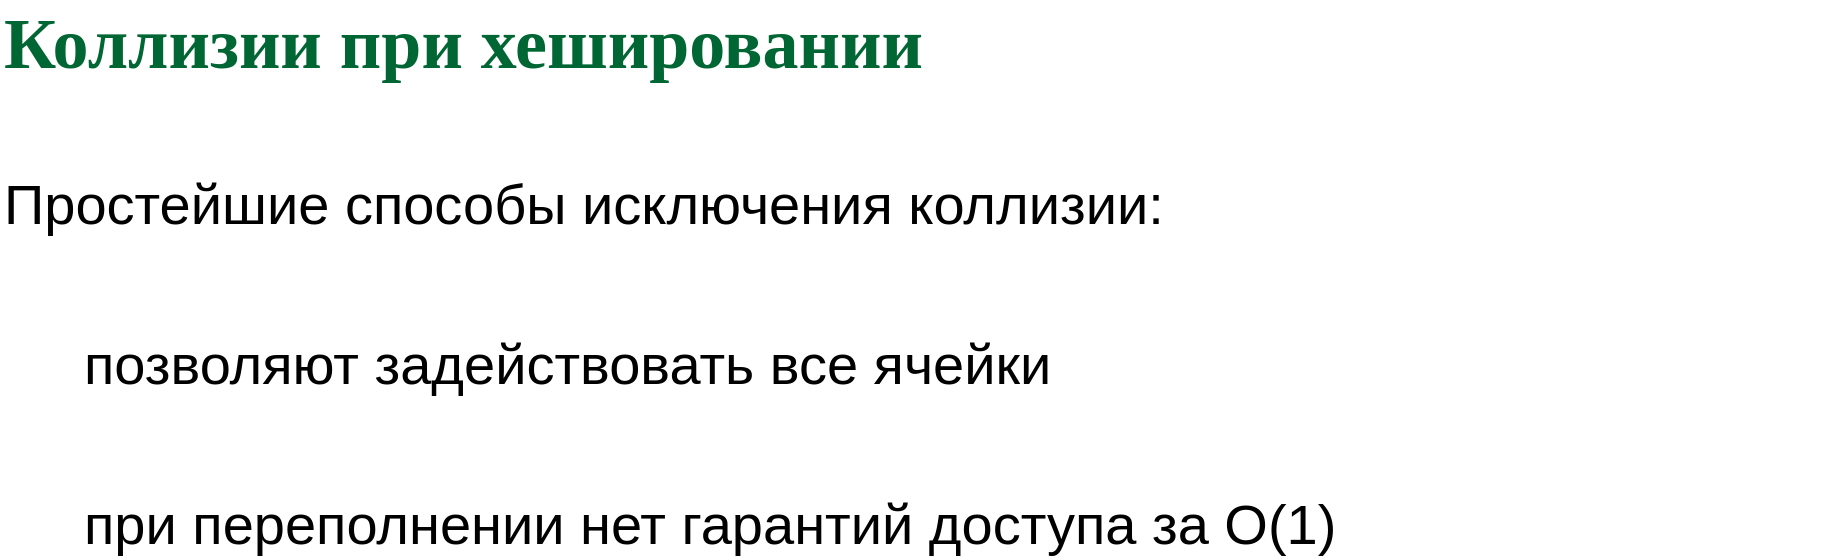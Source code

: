 <mxfile version="13.10.0" type="github" pages="6">
  <diagram id="CHvspS9XKxJ3Fz_utAXS" name="p01">
    <mxGraphModel dx="1414" dy="758" grid="1" gridSize="10" guides="1" tooltips="1" connect="1" arrows="1" fold="1" page="1" pageScale="1" pageWidth="1169" pageHeight="827" math="0" shadow="0">
      <root>
        <mxCell id="0" />
        <mxCell id="1" parent="0" />
        <mxCell id="7nNzni78waX5YQ49JX8P-1" value="&lt;font color=&quot;#006633&quot; face=&quot;garamond&quot;&gt;&lt;span style=&quot;font-size: 36px&quot;&gt;&lt;b&gt;Коллизии при хешировании&lt;/b&gt;&lt;/span&gt;&lt;/font&gt;" style="text;html=1;align=left;verticalAlign=middle;whiteSpace=wrap;rounded=0;" parent="1" vertex="1">
          <mxGeometry x="40" y="40" width="920" height="20" as="geometry" />
        </mxCell>
        <mxCell id="7nNzni78waX5YQ49JX8P-2" value="&lt;span style=&quot;font-size: 28px&quot;&gt;Простейшие способы исключения коллизии:&lt;/span&gt;" style="text;html=1;align=left;verticalAlign=middle;resizable=0;points=[];autosize=1;" parent="1" vertex="1">
          <mxGeometry x="40" y="120" width="600" height="20" as="geometry" />
        </mxCell>
        <mxCell id="7nNzni78waX5YQ49JX8P-3" value="&lt;span style=&quot;font-size: 28px&quot;&gt;при переполнении нет гарантий доступа за О(1)&amp;nbsp;&lt;/span&gt;" style="text;html=1;align=left;verticalAlign=middle;resizable=0;points=[];autosize=1;" parent="1" vertex="1">
          <mxGeometry x="80" y="280" width="650" height="20" as="geometry" />
        </mxCell>
        <mxCell id="7nNzni78waX5YQ49JX8P-8" value="&lt;span style=&quot;font-size: 28px&quot;&gt;позволяют задействовать все ячейки&amp;nbsp;&lt;/span&gt;" style="text;html=1;align=left;verticalAlign=middle;resizable=0;points=[];autosize=1;" parent="1" vertex="1">
          <mxGeometry x="80" y="200" width="510" height="20" as="geometry" />
        </mxCell>
      </root>
    </mxGraphModel>
  </diagram>
  <diagram name="p02" id="bIr9DwfQE_wdCIZZldnu">
    <mxGraphModel dx="1414" dy="758" grid="1" gridSize="10" guides="1" tooltips="1" connect="1" arrows="1" fold="1" page="1" pageScale="1" pageWidth="1169" pageHeight="827" math="0" shadow="0">
      <root>
        <mxCell id="tNtsiIbwYXsmJCxMnuDp-0" />
        <mxCell id="tNtsiIbwYXsmJCxMnuDp-1" parent="tNtsiIbwYXsmJCxMnuDp-0" />
        <mxCell id="tNtsiIbwYXsmJCxMnuDp-2" value="&lt;font color=&quot;#006633&quot; face=&quot;garamond&quot;&gt;&lt;span style=&quot;font-size: 36px&quot;&gt;&lt;b&gt;Хэш: двоичная строка&lt;/b&gt;&lt;/span&gt;&lt;/font&gt;" style="text;html=1;align=left;verticalAlign=middle;whiteSpace=wrap;rounded=0;" vertex="1" parent="tNtsiIbwYXsmJCxMnuDp-1">
          <mxGeometry x="40" y="40" width="920" height="20" as="geometry" />
        </mxCell>
        <mxCell id="tNtsiIbwYXsmJCxMnuDp-3" value="&lt;span style=&quot;font-size: 28px&quot;&gt;Хэш-функция: &lt;font face=&quot;Times New Roman&quot;&gt;&lt;i&gt;f(key)&lt;/i&gt;&lt;/font&gt; = 01010010...11010101 - n бит&amp;nbsp;&lt;/span&gt;" style="text;html=1;align=left;verticalAlign=middle;resizable=0;points=[];autosize=1;" vertex="1" parent="tNtsiIbwYXsmJCxMnuDp-1">
          <mxGeometry x="80" y="120" width="670" height="20" as="geometry" />
        </mxCell>
      </root>
    </mxGraphModel>
  </diagram>
  <diagram name="p03" id="azOqcl7fvwV7Ptv1Q5l1">
    <mxGraphModel dx="1414" dy="758" grid="1" gridSize="10" guides="1" tooltips="1" connect="1" arrows="1" fold="1" page="1" pageScale="1" pageWidth="1169" pageHeight="827" math="0" shadow="0">
      <root>
        <mxCell id="CLWpxOR86R0cs_kVy3R_-0" />
        <mxCell id="CLWpxOR86R0cs_kVy3R_-1" parent="CLWpxOR86R0cs_kVy3R_-0" />
        <mxCell id="CLWpxOR86R0cs_kVy3R_-2" value="&lt;font color=&quot;#006633&quot; face=&quot;garamond&quot;&gt;&lt;span style=&quot;font-size: 36px&quot;&gt;&lt;b&gt;Хэш: двоичная строка&lt;/b&gt;&lt;/span&gt;&lt;/font&gt;" style="text;html=1;align=left;verticalAlign=middle;whiteSpace=wrap;rounded=0;" vertex="1" parent="CLWpxOR86R0cs_kVy3R_-1">
          <mxGeometry x="40" y="40" width="920" height="20" as="geometry" />
        </mxCell>
        <mxCell id="CLWpxOR86R0cs_kVy3R_-3" value="&lt;span style=&quot;font-size: 28px&quot;&gt;Хэш-функция: &lt;font face=&quot;Times New Roman&quot;&gt;&lt;i&gt;f(key)&lt;/i&gt;&lt;/font&gt; = 01010010...11010101 - n бит&amp;nbsp;&lt;/span&gt;" style="text;html=1;align=left;verticalAlign=middle;resizable=0;points=[];autosize=1;" vertex="1" parent="CLWpxOR86R0cs_kVy3R_-1">
          <mxGeometry x="80" y="120" width="670" height="20" as="geometry" />
        </mxCell>
        <mxCell id="CLWpxOR86R0cs_kVy3R_-5" value="&lt;p&gt;&lt;span style=&quot;font-size: 28px&quot;&gt;Для размещения данных используем 2&lt;sup&gt;&lt;i&gt;k&lt;/i&gt;&lt;/sup&gt; ячеек, k&amp;nbsp;&lt;/span&gt;&lt;span style=&quot;background-color: rgb(255 , 255 , 255) ; color: rgb(17 , 17 , 17) ; text-align: center&quot;&gt;&lt;font style=&quot;font-size: 28px&quot;&gt;≤ n&amp;nbsp;&lt;/font&gt;&lt;/span&gt;&lt;/p&gt;" style="text;html=1;align=left;verticalAlign=middle;resizable=0;points=[];autosize=1;" vertex="1" parent="CLWpxOR86R0cs_kVy3R_-1">
          <mxGeometry x="80" y="180" width="700" height="60" as="geometry" />
        </mxCell>
      </root>
    </mxGraphModel>
  </diagram>
  <diagram name="p04" id="bNBtigLViNisPujAbpKZ">
    <mxGraphModel dx="1664" dy="892" grid="1" gridSize="10" guides="1" tooltips="1" connect="1" arrows="1" fold="1" page="1" pageScale="1" pageWidth="1169" pageHeight="827" math="0" shadow="0">
      <root>
        <mxCell id="r_Nw2PX-GlmY13qflbNA-0" />
        <mxCell id="r_Nw2PX-GlmY13qflbNA-1" parent="r_Nw2PX-GlmY13qflbNA-0" />
        <mxCell id="r_Nw2PX-GlmY13qflbNA-2" value="&lt;font color=&quot;#006633&quot; face=&quot;garamond&quot;&gt;&lt;span style=&quot;font-size: 36px&quot;&gt;&lt;b&gt;Хэш: двоичная строка&lt;/b&gt;&lt;/span&gt;&lt;/font&gt;" style="text;html=1;align=left;verticalAlign=middle;whiteSpace=wrap;rounded=0;" vertex="1" parent="r_Nw2PX-GlmY13qflbNA-1">
          <mxGeometry x="40" y="40" width="920" height="20" as="geometry" />
        </mxCell>
        <mxCell id="r_Nw2PX-GlmY13qflbNA-3" value="&lt;span style=&quot;font-size: 28px&quot;&gt;Хэш-функция: &lt;font face=&quot;Times New Roman&quot;&gt;&lt;i&gt;f(key)&lt;/i&gt;&lt;/font&gt; = 01010010...11010101 - n бит&amp;nbsp;&lt;/span&gt;" style="text;html=1;align=left;verticalAlign=middle;resizable=0;points=[];autosize=1;" vertex="1" parent="r_Nw2PX-GlmY13qflbNA-1">
          <mxGeometry x="80" y="120" width="670" height="20" as="geometry" />
        </mxCell>
        <mxCell id="r_Nw2PX-GlmY13qflbNA-5" value="&lt;p&gt;&lt;span style=&quot;font-size: 28px&quot;&gt;Для размещения данных используем 2&lt;sup&gt;&lt;i&gt;k&lt;/i&gt;&lt;/sup&gt; ячеек, k&amp;nbsp;&lt;/span&gt;&lt;span style=&quot;background-color: rgb(255 , 255 , 255) ; color: rgb(17 , 17 , 17) ; text-align: center&quot;&gt;&lt;font style=&quot;font-size: 28px&quot;&gt;≤ n&amp;nbsp;&lt;/font&gt;&lt;/span&gt;&lt;/p&gt;" style="text;html=1;align=left;verticalAlign=middle;resizable=0;points=[];autosize=1;" vertex="1" parent="r_Nw2PX-GlmY13qflbNA-1">
          <mxGeometry x="80" y="180" width="700" height="60" as="geometry" />
        </mxCell>
        <mxCell id="r_Nw2PX-GlmY13qflbNA-6" value="&lt;p&gt;&lt;span style=&quot;background-color: rgb(255 , 255 , 255) ; color: rgb(17 , 17 , 17) ; text-align: center&quot;&gt;&lt;font style=&quot;font-size: 28px&quot;&gt;Номер ячейки&amp;nbsp; - младшие k бит &lt;font face=&quot;Times New Roman&quot;&gt;&lt;i&gt;f(key)&lt;/i&gt;&lt;/font&gt;&lt;/font&gt;&lt;/span&gt;&lt;/p&gt;" style="text;html=1;align=left;verticalAlign=middle;resizable=0;points=[];autosize=1;" vertex="1" parent="r_Nw2PX-GlmY13qflbNA-1">
          <mxGeometry x="80" y="265" width="500" height="50" as="geometry" />
        </mxCell>
        <mxCell id="MyLIwSVWq0MvSpxflK3f-0" value="&lt;font style=&quot;font-size: 24px&quot;&gt;&lt;font face=&quot;Times New Roman&quot;&gt;&lt;i&gt;f(key)&lt;/i&gt;&lt;/font&gt; = 01010010...11010101&lt;/font&gt;" style="text;html=1;align=left;verticalAlign=middle;resizable=0;points=[];autosize=1;" vertex="1" parent="r_Nw2PX-GlmY13qflbNA-1">
          <mxGeometry x="80" y="370" width="330" height="20" as="geometry" />
        </mxCell>
        <mxCell id="MyLIwSVWq0MvSpxflK3f-1" value="&lt;font style=&quot;font-size: 24px&quot;&gt;&amp;amp;&lt;/font&gt;" style="text;html=1;align=center;verticalAlign=middle;resizable=0;points=[];autosize=1;" vertex="1" parent="r_Nw2PX-GlmY13qflbNA-1">
          <mxGeometry x="245" y="410" width="30" height="20" as="geometry" />
        </mxCell>
        <mxCell id="MyLIwSVWq0MvSpxflK3f-2" value="&lt;font style=&quot;font-size: 24px&quot;&gt;mask = 00000011...11111111&lt;/font&gt;" style="text;html=1;align=left;verticalAlign=middle;resizable=0;points=[];autosize=1;" vertex="1" parent="r_Nw2PX-GlmY13qflbNA-1">
          <mxGeometry x="93" y="450" width="320" height="20" as="geometry" />
        </mxCell>
        <mxCell id="MyLIwSVWq0MvSpxflK3f-3" value="" style="shape=curlyBracket;whiteSpace=wrap;html=1;rounded=1;direction=north;" vertex="1" parent="r_Nw2PX-GlmY13qflbNA-1">
          <mxGeometry x="262.5" y="480" width="135" height="20" as="geometry" />
        </mxCell>
        <mxCell id="MyLIwSVWq0MvSpxflK3f-4" value="&lt;font style=&quot;font-size: 24px&quot;&gt;k&lt;/font&gt;" style="text;html=1;align=center;verticalAlign=middle;resizable=0;points=[];autosize=1;" vertex="1" parent="r_Nw2PX-GlmY13qflbNA-1">
          <mxGeometry x="315" y="500" width="30" height="20" as="geometry" />
        </mxCell>
        <mxCell id="MyLIwSVWq0MvSpxflK3f-5" value="" style="shape=flexArrow;endArrow=classic;html=1;width=11.429;endSize=14.097;" edge="1" parent="r_Nw2PX-GlmY13qflbNA-1">
          <mxGeometry width="50" height="50" relative="1" as="geometry">
            <mxPoint x="435" y="459.5" as="sourcePoint" />
            <mxPoint x="565" y="459.5" as="targetPoint" />
          </mxGeometry>
        </mxCell>
        <mxCell id="MyLIwSVWq0MvSpxflK3f-6" value="" style="rounded=0;whiteSpace=wrap;html=1;" vertex="1" parent="r_Nw2PX-GlmY13qflbNA-1">
          <mxGeometry x="600" y="360" width="90" height="40" as="geometry" />
        </mxCell>
        <mxCell id="MyLIwSVWq0MvSpxflK3f-7" value="" style="rounded=0;whiteSpace=wrap;html=1;" vertex="1" parent="r_Nw2PX-GlmY13qflbNA-1">
          <mxGeometry x="600" y="400" width="90" height="40" as="geometry" />
        </mxCell>
        <mxCell id="MyLIwSVWq0MvSpxflK3f-8" value="&lt;font style=&quot;font-size: 18px&quot;&gt;(key, data)&lt;/font&gt;" style="rounded=0;whiteSpace=wrap;html=1;" vertex="1" parent="r_Nw2PX-GlmY13qflbNA-1">
          <mxGeometry x="600" y="440" width="90" height="40" as="geometry" />
        </mxCell>
        <mxCell id="MyLIwSVWq0MvSpxflK3f-9" value="" style="rounded=0;whiteSpace=wrap;html=1;" vertex="1" parent="r_Nw2PX-GlmY13qflbNA-1">
          <mxGeometry x="600" y="480" width="90" height="40" as="geometry" />
        </mxCell>
        <mxCell id="MyLIwSVWq0MvSpxflK3f-10" value="" style="rounded=0;whiteSpace=wrap;html=1;" vertex="1" parent="r_Nw2PX-GlmY13qflbNA-1">
          <mxGeometry x="600" y="560" width="90" height="40" as="geometry" />
        </mxCell>
        <mxCell id="MyLIwSVWq0MvSpxflK3f-11" value="" style="rounded=0;whiteSpace=wrap;html=1;" vertex="1" parent="r_Nw2PX-GlmY13qflbNA-1">
          <mxGeometry x="600" y="600" width="90" height="40" as="geometry" />
        </mxCell>
        <mxCell id="MyLIwSVWq0MvSpxflK3f-12" value="&lt;font style=&quot;font-size: 28px&quot;&gt;...&lt;/font&gt;" style="text;html=1;align=center;verticalAlign=middle;resizable=0;points=[];autosize=1;" vertex="1" parent="r_Nw2PX-GlmY13qflbNA-1">
          <mxGeometry x="620" y="530" width="40" height="20" as="geometry" />
        </mxCell>
        <mxCell id="k07vz5uoVi_vnviZLQJW-0" value="" style="shape=curlyBracket;whiteSpace=wrap;html=1;rounded=1;direction=west;" vertex="1" parent="r_Nw2PX-GlmY13qflbNA-1">
          <mxGeometry x="710" y="360" width="20" height="280" as="geometry" />
        </mxCell>
        <mxCell id="k07vz5uoVi_vnviZLQJW-1" value="&lt;font style=&quot;font-size: 24px&quot;&gt;2&lt;sup&gt;k&lt;/sup&gt;&lt;/font&gt;" style="text;html=1;align=center;verticalAlign=middle;resizable=0;points=[];autosize=1;" vertex="1" parent="r_Nw2PX-GlmY13qflbNA-1">
          <mxGeometry x="730" y="485" width="40" height="30" as="geometry" />
        </mxCell>
      </root>
    </mxGraphModel>
  </diagram>
  <diagram name="p05" id="Ol66wnpdErwTarRP0kUJ">
    <mxGraphModel dx="1664" dy="892" grid="1" gridSize="10" guides="1" tooltips="1" connect="1" arrows="1" fold="1" page="1" pageScale="1" pageWidth="1169" pageHeight="827" math="0" shadow="0">
      <root>
        <mxCell id="aQWQBWZ8C5KavUOwLCNC-0" />
        <mxCell id="aQWQBWZ8C5KavUOwLCNC-1" parent="aQWQBWZ8C5KavUOwLCNC-0" />
        <mxCell id="aQWQBWZ8C5KavUOwLCNC-2" value="&lt;font color=&quot;#006633&quot; face=&quot;garamond&quot;&gt;&lt;span style=&quot;font-size: 36px&quot;&gt;&lt;b&gt;Удвоение&lt;/b&gt;&lt;/span&gt;&lt;/font&gt;" style="text;html=1;align=left;verticalAlign=middle;whiteSpace=wrap;rounded=0;" vertex="1" parent="aQWQBWZ8C5KavUOwLCNC-1">
          <mxGeometry x="40" y="40" width="920" height="20" as="geometry" />
        </mxCell>
        <mxCell id="aQWQBWZ8C5KavUOwLCNC-4" value="&lt;span style=&quot;font-size: 28px&quot;&gt;При переполнении увеличим количество ячеек вдвое&lt;/span&gt;" style="text;html=1;align=left;verticalAlign=middle;resizable=0;points=[];autosize=1;" vertex="1" parent="aQWQBWZ8C5KavUOwLCNC-1">
          <mxGeometry x="80" y="120" width="710" height="20" as="geometry" />
        </mxCell>
        <mxCell id="aQWQBWZ8C5KavUOwLCNC-7" value="&lt;span style=&quot;font-size: 28px&quot;&gt;Необходимо перераспределить данные в соответствии с k+1 младшими битами&amp;nbsp;&lt;/span&gt;" style="text;html=1;align=left;verticalAlign=middle;resizable=0;points=[];autosize=1;" vertex="1" parent="aQWQBWZ8C5KavUOwLCNC-1">
          <mxGeometry x="80" y="200" width="1070" height="20" as="geometry" />
        </mxCell>
        <mxCell id="rAMgJ33eyAIbw0DCYnIe-0" value="(key1,data)" style="rounded=0;whiteSpace=wrap;html=1;" vertex="1" parent="aQWQBWZ8C5KavUOwLCNC-1">
          <mxGeometry x="270" y="370" width="80" height="30" as="geometry" />
        </mxCell>
        <mxCell id="rAMgJ33eyAIbw0DCYnIe-3" value="(key2,data)" style="rounded=0;whiteSpace=wrap;html=1;" vertex="1" parent="aQWQBWZ8C5KavUOwLCNC-1">
          <mxGeometry x="270" y="400" width="80" height="30" as="geometry" />
        </mxCell>
        <mxCell id="rAMgJ33eyAIbw0DCYnIe-4" value="(key2&lt;sup&gt;k&lt;/sup&gt;,data)" style="rounded=0;whiteSpace=wrap;html=1;" vertex="1" parent="aQWQBWZ8C5KavUOwLCNC-1">
          <mxGeometry x="270" y="460" width="80" height="30" as="geometry" />
        </mxCell>
        <mxCell id="rAMgJ33eyAIbw0DCYnIe-5" value="&lt;font style=&quot;font-size: 18px&quot;&gt;...&lt;/font&gt;" style="text;html=1;align=center;verticalAlign=middle;resizable=0;points=[];autosize=1;" vertex="1" parent="aQWQBWZ8C5KavUOwLCNC-1">
          <mxGeometry x="295" y="432" width="30" height="20" as="geometry" />
        </mxCell>
        <mxCell id="rAMgJ33eyAIbw0DCYnIe-6" value="(key1,data)" style="rounded=0;whiteSpace=wrap;html=1;" vertex="1" parent="aQWQBWZ8C5KavUOwLCNC-1">
          <mxGeometry x="510" y="370" width="80" height="30" as="geometry" />
        </mxCell>
        <mxCell id="rAMgJ33eyAIbw0DCYnIe-7" value="(key2,data)" style="rounded=0;whiteSpace=wrap;html=1;" vertex="1" parent="aQWQBWZ8C5KavUOwLCNC-1">
          <mxGeometry x="510" y="400" width="80" height="30" as="geometry" />
        </mxCell>
        <mxCell id="rAMgJ33eyAIbw0DCYnIe-8" value="(key2&lt;sup&gt;k&lt;/sup&gt;,data)" style="rounded=0;whiteSpace=wrap;html=1;" vertex="1" parent="aQWQBWZ8C5KavUOwLCNC-1">
          <mxGeometry x="510" y="460" width="80" height="30" as="geometry" />
        </mxCell>
        <mxCell id="rAMgJ33eyAIbw0DCYnIe-9" value="&lt;font style=&quot;font-size: 18px&quot;&gt;...&lt;/font&gt;" style="text;html=1;align=center;verticalAlign=middle;resizable=0;points=[];autosize=1;" vertex="1" parent="aQWQBWZ8C5KavUOwLCNC-1">
          <mxGeometry x="535" y="432" width="30" height="20" as="geometry" />
        </mxCell>
        <mxCell id="rAMgJ33eyAIbw0DCYnIe-10" value="" style="rounded=0;whiteSpace=wrap;html=1;" vertex="1" parent="aQWQBWZ8C5KavUOwLCNC-1">
          <mxGeometry x="510" y="490" width="80" height="30" as="geometry" />
        </mxCell>
        <mxCell id="rAMgJ33eyAIbw0DCYnIe-11" value="" style="rounded=0;whiteSpace=wrap;html=1;" vertex="1" parent="aQWQBWZ8C5KavUOwLCNC-1">
          <mxGeometry x="510" y="520" width="80" height="30" as="geometry" />
        </mxCell>
        <mxCell id="rAMgJ33eyAIbw0DCYnIe-12" value="" style="rounded=0;whiteSpace=wrap;html=1;" vertex="1" parent="aQWQBWZ8C5KavUOwLCNC-1">
          <mxGeometry x="510" y="580" width="80" height="30" as="geometry" />
        </mxCell>
        <mxCell id="kGb7aSXAB0cCfBjcfSnp-0" value="" style="shape=flexArrow;endArrow=classic;html=1;width=11.429;endSize=14.097;" edge="1" parent="aQWQBWZ8C5KavUOwLCNC-1">
          <mxGeometry width="50" height="50" relative="1" as="geometry">
            <mxPoint x="370" y="451.31" as="sourcePoint" />
            <mxPoint x="500" y="451.31" as="targetPoint" />
          </mxGeometry>
        </mxCell>
        <mxCell id="IgGgDa8lNNB90L-P3J_n-0" value="&lt;font style=&quot;font-size: 18px&quot;&gt;mask = &lt;br&gt;00000011...11111111&lt;/font&gt;" style="text;html=1;align=left;verticalAlign=middle;resizable=0;points=[];autosize=1;" vertex="1" parent="aQWQBWZ8C5KavUOwLCNC-1">
          <mxGeometry x="230" y="290" width="180" height="40" as="geometry" />
        </mxCell>
        <mxCell id="IgGgDa8lNNB90L-P3J_n-1" value="" style="shape=curlyBracket;whiteSpace=wrap;html=1;rounded=1;direction=north;" vertex="1" parent="aQWQBWZ8C5KavUOwLCNC-1">
          <mxGeometry x="295" y="330" width="100" height="20" as="geometry" />
        </mxCell>
        <mxCell id="IgGgDa8lNNB90L-P3J_n-2" value="&lt;font style=&quot;font-size: 18px&quot;&gt;k&lt;/font&gt;" style="text;html=1;align=center;verticalAlign=middle;resizable=0;points=[];autosize=1;" vertex="1" parent="aQWQBWZ8C5KavUOwLCNC-1">
          <mxGeometry x="325" y="340" width="20" height="20" as="geometry" />
        </mxCell>
        <mxCell id="IgGgDa8lNNB90L-P3J_n-3" value="(key1,data)" style="rounded=0;whiteSpace=wrap;html=1;" vertex="1" parent="aQWQBWZ8C5KavUOwLCNC-1">
          <mxGeometry x="760" y="370" width="80" height="30" as="geometry" />
        </mxCell>
        <mxCell id="IgGgDa8lNNB90L-P3J_n-4" value="(key2,data)" style="rounded=0;whiteSpace=wrap;html=1;" vertex="1" parent="aQWQBWZ8C5KavUOwLCNC-1">
          <mxGeometry x="760" y="490" width="80" height="30" as="geometry" />
        </mxCell>
        <mxCell id="IgGgDa8lNNB90L-P3J_n-5" value="(key2&lt;sup&gt;k&lt;/sup&gt;,data)" style="rounded=0;whiteSpace=wrap;html=1;" vertex="1" parent="aQWQBWZ8C5KavUOwLCNC-1">
          <mxGeometry x="760" y="520" width="80" height="30" as="geometry" />
        </mxCell>
        <mxCell id="IgGgDa8lNNB90L-P3J_n-6" value="&lt;font style=&quot;font-size: 18px&quot;&gt;...&lt;/font&gt;" style="text;html=1;align=center;verticalAlign=middle;resizable=0;points=[];autosize=1;" vertex="1" parent="aQWQBWZ8C5KavUOwLCNC-1">
          <mxGeometry x="785" y="432" width="30" height="20" as="geometry" />
        </mxCell>
        <mxCell id="IgGgDa8lNNB90L-P3J_n-7" value="" style="rounded=0;whiteSpace=wrap;html=1;" vertex="1" parent="aQWQBWZ8C5KavUOwLCNC-1">
          <mxGeometry x="760" y="400" width="80" height="30" as="geometry" />
        </mxCell>
        <mxCell id="IgGgDa8lNNB90L-P3J_n-9" value="" style="rounded=0;whiteSpace=wrap;html=1;" vertex="1" parent="aQWQBWZ8C5KavUOwLCNC-1">
          <mxGeometry x="760" y="580" width="80" height="30" as="geometry" />
        </mxCell>
        <mxCell id="IgGgDa8lNNB90L-P3J_n-10" value="" style="shape=flexArrow;endArrow=classic;html=1;width=11.429;endSize=14.097;" edge="1" parent="aQWQBWZ8C5KavUOwLCNC-1">
          <mxGeometry width="50" height="50" relative="1" as="geometry">
            <mxPoint x="620" y="451.31" as="sourcePoint" />
            <mxPoint x="750" y="451.31" as="targetPoint" />
          </mxGeometry>
        </mxCell>
        <mxCell id="IgGgDa8lNNB90L-P3J_n-11" value="" style="rounded=0;whiteSpace=wrap;html=1;" vertex="1" parent="aQWQBWZ8C5KavUOwLCNC-1">
          <mxGeometry x="760" y="460" width="80" height="30" as="geometry" />
        </mxCell>
        <mxCell id="IgGgDa8lNNB90L-P3J_n-12" value="&lt;font style=&quot;font-size: 18px&quot;&gt;...&lt;/font&gt;" style="text;html=1;align=center;verticalAlign=middle;resizable=0;points=[];autosize=1;" vertex="1" parent="aQWQBWZ8C5KavUOwLCNC-1">
          <mxGeometry x="785" y="550" width="30" height="20" as="geometry" />
        </mxCell>
        <mxCell id="IgGgDa8lNNB90L-P3J_n-13" value="&lt;font style=&quot;font-size: 18px&quot;&gt;...&lt;/font&gt;" style="text;html=1;align=center;verticalAlign=middle;resizable=0;points=[];autosize=1;" vertex="1" parent="aQWQBWZ8C5KavUOwLCNC-1">
          <mxGeometry x="535" y="553" width="30" height="20" as="geometry" />
        </mxCell>
        <mxCell id="IgGgDa8lNNB90L-P3J_n-17" value="&lt;font style=&quot;font-size: 18px&quot;&gt;mask = &lt;br&gt;00000011...11111111&lt;/font&gt;" style="text;html=1;align=left;verticalAlign=middle;resizable=0;points=[];autosize=1;" vertex="1" parent="aQWQBWZ8C5KavUOwLCNC-1">
          <mxGeometry x="710" y="290" width="180" height="40" as="geometry" />
        </mxCell>
        <mxCell id="IgGgDa8lNNB90L-P3J_n-18" value="" style="shape=curlyBracket;whiteSpace=wrap;html=1;rounded=1;direction=north;" vertex="1" parent="aQWQBWZ8C5KavUOwLCNC-1">
          <mxGeometry x="775" y="330" width="100" height="20" as="geometry" />
        </mxCell>
        <mxCell id="IgGgDa8lNNB90L-P3J_n-19" value="&lt;font style=&quot;font-size: 18px&quot;&gt;k+1&lt;/font&gt;" style="text;html=1;align=center;verticalAlign=middle;resizable=0;points=[];autosize=1;" vertex="1" parent="aQWQBWZ8C5KavUOwLCNC-1">
          <mxGeometry x="785" y="340" width="50" height="20" as="geometry" />
        </mxCell>
      </root>
    </mxGraphModel>
  </diagram>
  <diagram name="p06" id="hmu4J2cKiM-BA4K73Ze0">
    <mxGraphModel dx="1414" dy="758" grid="1" gridSize="10" guides="1" tooltips="1" connect="1" arrows="1" fold="1" page="1" pageScale="1" pageWidth="1169" pageHeight="827" math="0" shadow="0">
      <root>
        <mxCell id="hU8RLNSOkOWT8632JKo0-0" />
        <mxCell id="hU8RLNSOkOWT8632JKo0-1" parent="hU8RLNSOkOWT8632JKo0-0" />
        <mxCell id="hU8RLNSOkOWT8632JKo0-2" value="&lt;font color=&quot;#006633&quot; face=&quot;garamond&quot;&gt;&lt;span style=&quot;font-size: 36px&quot;&gt;&lt;b&gt;Удвоение&lt;/b&gt;&lt;/span&gt;&lt;/font&gt;" style="text;html=1;align=left;verticalAlign=middle;whiteSpace=wrap;rounded=0;" vertex="1" parent="hU8RLNSOkOWT8632JKo0-1">
          <mxGeometry x="40" y="40" width="920" height="20" as="geometry" />
        </mxCell>
        <mxCell id="hU8RLNSOkOWT8632JKo0-3" value="&lt;span style=&quot;font-size: 28px&quot;&gt;При переполнении увеличим количество ячеек вдвое&lt;/span&gt;" style="text;html=1;align=left;verticalAlign=middle;resizable=0;points=[];autosize=1;" vertex="1" parent="hU8RLNSOkOWT8632JKo0-1">
          <mxGeometry x="80" y="120" width="710" height="20" as="geometry" />
        </mxCell>
        <mxCell id="hU8RLNSOkOWT8632JKo0-4" value="&lt;span style=&quot;font-size: 28px&quot;&gt;Необходимо перераспределить данные в соответствии с k+1 младшими битами&amp;nbsp;&lt;/span&gt;" style="text;html=1;align=left;verticalAlign=middle;resizable=0;points=[];autosize=1;" vertex="1" parent="hU8RLNSOkOWT8632JKo0-1">
          <mxGeometry x="80" y="200" width="1070" height="20" as="geometry" />
        </mxCell>
        <mxCell id="hU8RLNSOkOWT8632JKo0-5" value="&lt;div style=&quot;text-align: left&quot;&gt;&lt;font style=&quot;font-size: 24px&quot;&gt;Перераспределение 2k ячеек приведет к задержке при добавлении&lt;/font&gt;&lt;/div&gt;" style="text;html=1;align=center;verticalAlign=middle;resizable=0;points=[];autosize=1;fontStyle=4" vertex="1" parent="hU8RLNSOkOWT8632JKo0-1">
          <mxGeometry x="190" y="730" width="770" height="20" as="geometry" />
        </mxCell>
        <mxCell id="hU8RLNSOkOWT8632JKo0-6" value="" style="group" vertex="1" connectable="0" parent="hU8RLNSOkOWT8632JKo0-1">
          <mxGeometry x="75" y="700" width="80" height="80" as="geometry" />
        </mxCell>
        <mxCell id="hU8RLNSOkOWT8632JKo0-7" value="" style="endArrow=none;html=1;strokeWidth=10;strokeColor=#FF0000;jumpStyle=arc;" edge="1" parent="hU8RLNSOkOWT8632JKo0-6">
          <mxGeometry width="50" height="50" relative="1" as="geometry">
            <mxPoint x="40" y="80" as="sourcePoint" />
            <mxPoint x="40" y="80" as="targetPoint" />
            <Array as="points">
              <mxPoint y="80" />
              <mxPoint x="40" />
              <mxPoint x="80" y="80" />
            </Array>
          </mxGeometry>
        </mxCell>
        <mxCell id="hU8RLNSOkOWT8632JKo0-8" value="&lt;font style=&quot;font-size: 63px&quot;&gt;!&lt;/font&gt;" style="text;html=1;strokeColor=none;fillColor=none;align=center;verticalAlign=middle;whiteSpace=wrap;rounded=0;fontFamily=Times New Roman;" vertex="1" parent="hU8RLNSOkOWT8632JKo0-6">
          <mxGeometry x="20" y="40" width="40" height="20" as="geometry" />
        </mxCell>
        <mxCell id="hU8RLNSOkOWT8632JKo0-9" value="(key1,data)" style="rounded=0;whiteSpace=wrap;html=1;" vertex="1" parent="hU8RLNSOkOWT8632JKo0-1">
          <mxGeometry x="270" y="370" width="80" height="30" as="geometry" />
        </mxCell>
        <mxCell id="hU8RLNSOkOWT8632JKo0-10" value="(key2,data)" style="rounded=0;whiteSpace=wrap;html=1;" vertex="1" parent="hU8RLNSOkOWT8632JKo0-1">
          <mxGeometry x="270" y="400" width="80" height="30" as="geometry" />
        </mxCell>
        <mxCell id="hU8RLNSOkOWT8632JKo0-11" value="(key2&lt;sup&gt;k&lt;/sup&gt;,data)" style="rounded=0;whiteSpace=wrap;html=1;" vertex="1" parent="hU8RLNSOkOWT8632JKo0-1">
          <mxGeometry x="270" y="460" width="80" height="30" as="geometry" />
        </mxCell>
        <mxCell id="hU8RLNSOkOWT8632JKo0-12" value="&lt;font style=&quot;font-size: 18px&quot;&gt;...&lt;/font&gt;" style="text;html=1;align=center;verticalAlign=middle;resizable=0;points=[];autosize=1;" vertex="1" parent="hU8RLNSOkOWT8632JKo0-1">
          <mxGeometry x="295" y="432" width="30" height="20" as="geometry" />
        </mxCell>
        <mxCell id="hU8RLNSOkOWT8632JKo0-13" value="(key1,data)" style="rounded=0;whiteSpace=wrap;html=1;" vertex="1" parent="hU8RLNSOkOWT8632JKo0-1">
          <mxGeometry x="510" y="370" width="80" height="30" as="geometry" />
        </mxCell>
        <mxCell id="hU8RLNSOkOWT8632JKo0-14" value="(key2,data)" style="rounded=0;whiteSpace=wrap;html=1;" vertex="1" parent="hU8RLNSOkOWT8632JKo0-1">
          <mxGeometry x="510" y="400" width="80" height="30" as="geometry" />
        </mxCell>
        <mxCell id="hU8RLNSOkOWT8632JKo0-15" value="(key2&lt;sup&gt;k&lt;/sup&gt;,data)" style="rounded=0;whiteSpace=wrap;html=1;" vertex="1" parent="hU8RLNSOkOWT8632JKo0-1">
          <mxGeometry x="510" y="460" width="80" height="30" as="geometry" />
        </mxCell>
        <mxCell id="hU8RLNSOkOWT8632JKo0-16" value="&lt;font style=&quot;font-size: 18px&quot;&gt;...&lt;/font&gt;" style="text;html=1;align=center;verticalAlign=middle;resizable=0;points=[];autosize=1;" vertex="1" parent="hU8RLNSOkOWT8632JKo0-1">
          <mxGeometry x="535" y="432" width="30" height="20" as="geometry" />
        </mxCell>
        <mxCell id="hU8RLNSOkOWT8632JKo0-17" value="" style="rounded=0;whiteSpace=wrap;html=1;" vertex="1" parent="hU8RLNSOkOWT8632JKo0-1">
          <mxGeometry x="510" y="490" width="80" height="30" as="geometry" />
        </mxCell>
        <mxCell id="hU8RLNSOkOWT8632JKo0-18" value="" style="rounded=0;whiteSpace=wrap;html=1;" vertex="1" parent="hU8RLNSOkOWT8632JKo0-1">
          <mxGeometry x="510" y="520" width="80" height="30" as="geometry" />
        </mxCell>
        <mxCell id="hU8RLNSOkOWT8632JKo0-19" value="" style="rounded=0;whiteSpace=wrap;html=1;" vertex="1" parent="hU8RLNSOkOWT8632JKo0-1">
          <mxGeometry x="510" y="580" width="80" height="30" as="geometry" />
        </mxCell>
        <mxCell id="hU8RLNSOkOWT8632JKo0-20" value="" style="shape=flexArrow;endArrow=classic;html=1;width=11.429;endSize=14.097;" edge="1" parent="hU8RLNSOkOWT8632JKo0-1">
          <mxGeometry width="50" height="50" relative="1" as="geometry">
            <mxPoint x="370" y="451.31" as="sourcePoint" />
            <mxPoint x="500" y="451.31" as="targetPoint" />
          </mxGeometry>
        </mxCell>
        <mxCell id="hU8RLNSOkOWT8632JKo0-21" value="&lt;font style=&quot;font-size: 18px&quot;&gt;mask = &lt;br&gt;00000011...11111111&lt;/font&gt;" style="text;html=1;align=left;verticalAlign=middle;resizable=0;points=[];autosize=1;" vertex="1" parent="hU8RLNSOkOWT8632JKo0-1">
          <mxGeometry x="230" y="290" width="180" height="40" as="geometry" />
        </mxCell>
        <mxCell id="hU8RLNSOkOWT8632JKo0-22" value="" style="shape=curlyBracket;whiteSpace=wrap;html=1;rounded=1;direction=north;" vertex="1" parent="hU8RLNSOkOWT8632JKo0-1">
          <mxGeometry x="295" y="330" width="100" height="20" as="geometry" />
        </mxCell>
        <mxCell id="hU8RLNSOkOWT8632JKo0-23" value="&lt;font style=&quot;font-size: 18px&quot;&gt;k&lt;/font&gt;" style="text;html=1;align=center;verticalAlign=middle;resizable=0;points=[];autosize=1;" vertex="1" parent="hU8RLNSOkOWT8632JKo0-1">
          <mxGeometry x="325" y="340" width="20" height="20" as="geometry" />
        </mxCell>
        <mxCell id="hU8RLNSOkOWT8632JKo0-24" value="(key1,data)" style="rounded=0;whiteSpace=wrap;html=1;" vertex="1" parent="hU8RLNSOkOWT8632JKo0-1">
          <mxGeometry x="760" y="370" width="80" height="30" as="geometry" />
        </mxCell>
        <mxCell id="hU8RLNSOkOWT8632JKo0-25" value="(key2,data)" style="rounded=0;whiteSpace=wrap;html=1;" vertex="1" parent="hU8RLNSOkOWT8632JKo0-1">
          <mxGeometry x="760" y="490" width="80" height="30" as="geometry" />
        </mxCell>
        <mxCell id="hU8RLNSOkOWT8632JKo0-26" value="(key2&lt;sup&gt;k&lt;/sup&gt;,data)" style="rounded=0;whiteSpace=wrap;html=1;" vertex="1" parent="hU8RLNSOkOWT8632JKo0-1">
          <mxGeometry x="760" y="520" width="80" height="30" as="geometry" />
        </mxCell>
        <mxCell id="hU8RLNSOkOWT8632JKo0-27" value="&lt;font style=&quot;font-size: 18px&quot;&gt;...&lt;/font&gt;" style="text;html=1;align=center;verticalAlign=middle;resizable=0;points=[];autosize=1;" vertex="1" parent="hU8RLNSOkOWT8632JKo0-1">
          <mxGeometry x="785" y="432" width="30" height="20" as="geometry" />
        </mxCell>
        <mxCell id="hU8RLNSOkOWT8632JKo0-28" value="" style="rounded=0;whiteSpace=wrap;html=1;" vertex="1" parent="hU8RLNSOkOWT8632JKo0-1">
          <mxGeometry x="760" y="400" width="80" height="30" as="geometry" />
        </mxCell>
        <mxCell id="hU8RLNSOkOWT8632JKo0-29" value="" style="rounded=0;whiteSpace=wrap;html=1;" vertex="1" parent="hU8RLNSOkOWT8632JKo0-1">
          <mxGeometry x="760" y="580" width="80" height="30" as="geometry" />
        </mxCell>
        <mxCell id="hU8RLNSOkOWT8632JKo0-30" value="" style="shape=flexArrow;endArrow=classic;html=1;width=11.429;endSize=14.097;" edge="1" parent="hU8RLNSOkOWT8632JKo0-1">
          <mxGeometry width="50" height="50" relative="1" as="geometry">
            <mxPoint x="620" y="451.31" as="sourcePoint" />
            <mxPoint x="750" y="451.31" as="targetPoint" />
          </mxGeometry>
        </mxCell>
        <mxCell id="hU8RLNSOkOWT8632JKo0-31" value="" style="rounded=0;whiteSpace=wrap;html=1;" vertex="1" parent="hU8RLNSOkOWT8632JKo0-1">
          <mxGeometry x="760" y="460" width="80" height="30" as="geometry" />
        </mxCell>
        <mxCell id="hU8RLNSOkOWT8632JKo0-32" value="&lt;font style=&quot;font-size: 18px&quot;&gt;...&lt;/font&gt;" style="text;html=1;align=center;verticalAlign=middle;resizable=0;points=[];autosize=1;" vertex="1" parent="hU8RLNSOkOWT8632JKo0-1">
          <mxGeometry x="785" y="550" width="30" height="20" as="geometry" />
        </mxCell>
        <mxCell id="hU8RLNSOkOWT8632JKo0-33" value="&lt;font style=&quot;font-size: 18px&quot;&gt;...&lt;/font&gt;" style="text;html=1;align=center;verticalAlign=middle;resizable=0;points=[];autosize=1;" vertex="1" parent="hU8RLNSOkOWT8632JKo0-1">
          <mxGeometry x="535" y="553" width="30" height="20" as="geometry" />
        </mxCell>
        <mxCell id="hU8RLNSOkOWT8632JKo0-34" value="&lt;font style=&quot;font-size: 18px&quot;&gt;mask = &lt;br&gt;00000011...11111111&lt;/font&gt;" style="text;html=1;align=left;verticalAlign=middle;resizable=0;points=[];autosize=1;" vertex="1" parent="hU8RLNSOkOWT8632JKo0-1">
          <mxGeometry x="710" y="290" width="180" height="40" as="geometry" />
        </mxCell>
        <mxCell id="hU8RLNSOkOWT8632JKo0-35" value="" style="shape=curlyBracket;whiteSpace=wrap;html=1;rounded=1;direction=north;" vertex="1" parent="hU8RLNSOkOWT8632JKo0-1">
          <mxGeometry x="775" y="330" width="100" height="20" as="geometry" />
        </mxCell>
        <mxCell id="hU8RLNSOkOWT8632JKo0-36" value="&lt;font style=&quot;font-size: 18px&quot;&gt;k+1&lt;/font&gt;" style="text;html=1;align=center;verticalAlign=middle;resizable=0;points=[];autosize=1;" vertex="1" parent="hU8RLNSOkOWT8632JKo0-1">
          <mxGeometry x="785" y="340" width="50" height="20" as="geometry" />
        </mxCell>
      </root>
    </mxGraphModel>
  </diagram>
</mxfile>
